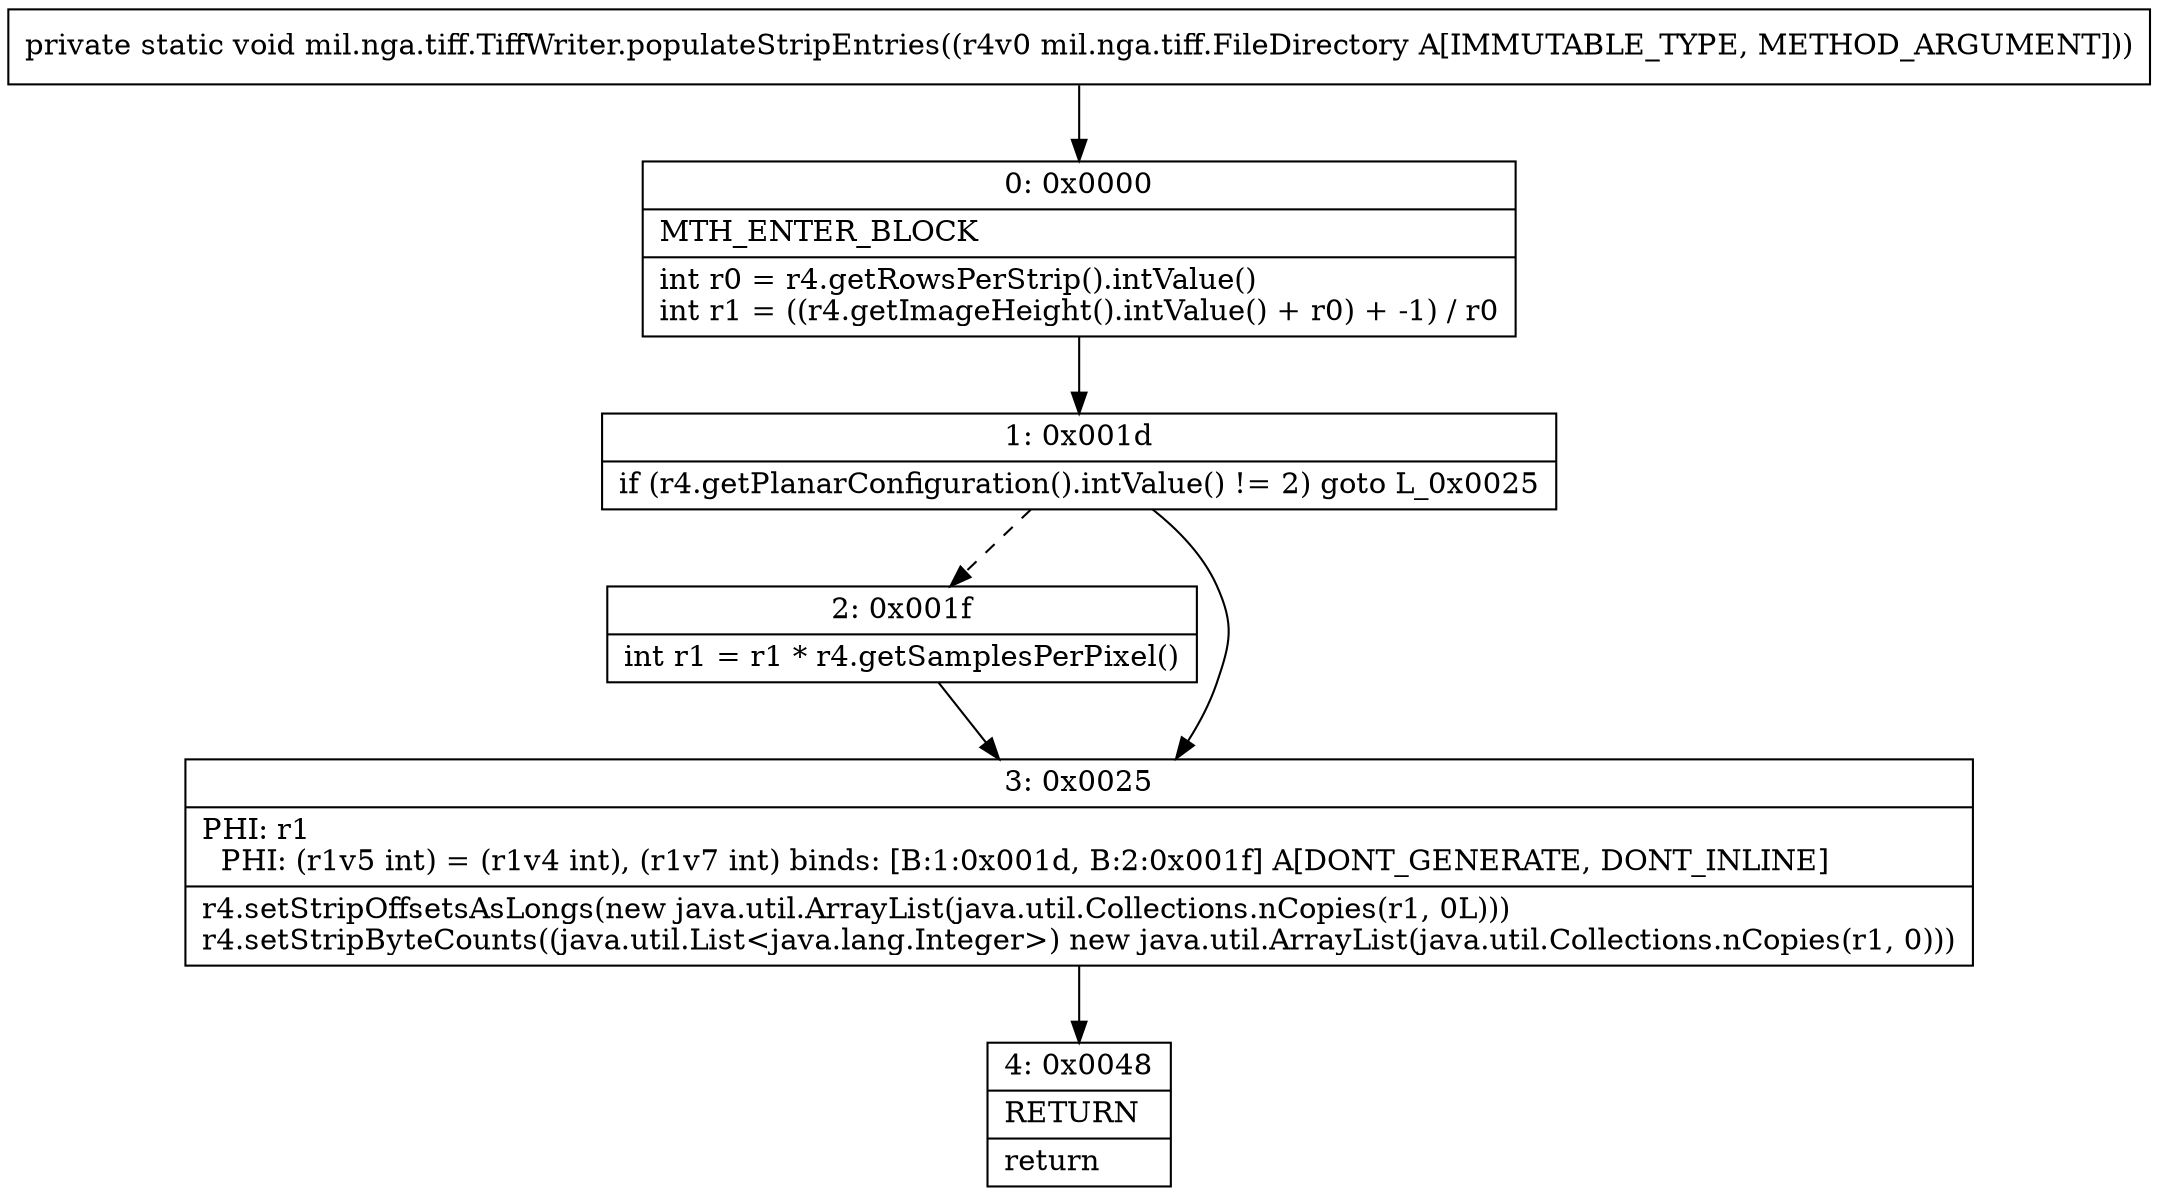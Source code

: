 digraph "CFG formil.nga.tiff.TiffWriter.populateStripEntries(Lmil\/nga\/tiff\/FileDirectory;)V" {
Node_0 [shape=record,label="{0\:\ 0x0000|MTH_ENTER_BLOCK\l|int r0 = r4.getRowsPerStrip().intValue()\lint r1 = ((r4.getImageHeight().intValue() + r0) + \-1) \/ r0\l}"];
Node_1 [shape=record,label="{1\:\ 0x001d|if (r4.getPlanarConfiguration().intValue() != 2) goto L_0x0025\l}"];
Node_2 [shape=record,label="{2\:\ 0x001f|int r1 = r1 * r4.getSamplesPerPixel()\l}"];
Node_3 [shape=record,label="{3\:\ 0x0025|PHI: r1 \l  PHI: (r1v5 int) = (r1v4 int), (r1v7 int) binds: [B:1:0x001d, B:2:0x001f] A[DONT_GENERATE, DONT_INLINE]\l|r4.setStripOffsetsAsLongs(new java.util.ArrayList(java.util.Collections.nCopies(r1, 0L)))\lr4.setStripByteCounts((java.util.List\<java.lang.Integer\>) new java.util.ArrayList(java.util.Collections.nCopies(r1, 0)))\l}"];
Node_4 [shape=record,label="{4\:\ 0x0048|RETURN\l|return\l}"];
MethodNode[shape=record,label="{private static void mil.nga.tiff.TiffWriter.populateStripEntries((r4v0 mil.nga.tiff.FileDirectory A[IMMUTABLE_TYPE, METHOD_ARGUMENT])) }"];
MethodNode -> Node_0;
Node_0 -> Node_1;
Node_1 -> Node_2[style=dashed];
Node_1 -> Node_3;
Node_2 -> Node_3;
Node_3 -> Node_4;
}

